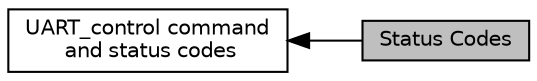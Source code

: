 digraph "Status Codes"
{
  edge [fontname="Helvetica",fontsize="10",labelfontname="Helvetica",labelfontsize="10"];
  node [fontname="Helvetica",fontsize="10",shape=record];
  rankdir=LR;
  Node1 [label="UART_control command\l and status codes",height=0.2,width=0.4,color="black", fillcolor="white", style="filled",URL="$group___u_a_r_t___c_o_n_t_r_o_l.html"];
  Node0 [label="Status Codes",height=0.2,width=0.4,color="black", fillcolor="grey75", style="filled", fontcolor="black"];
  Node1->Node0 [shape=plaintext, dir="back", style="solid"];
}
